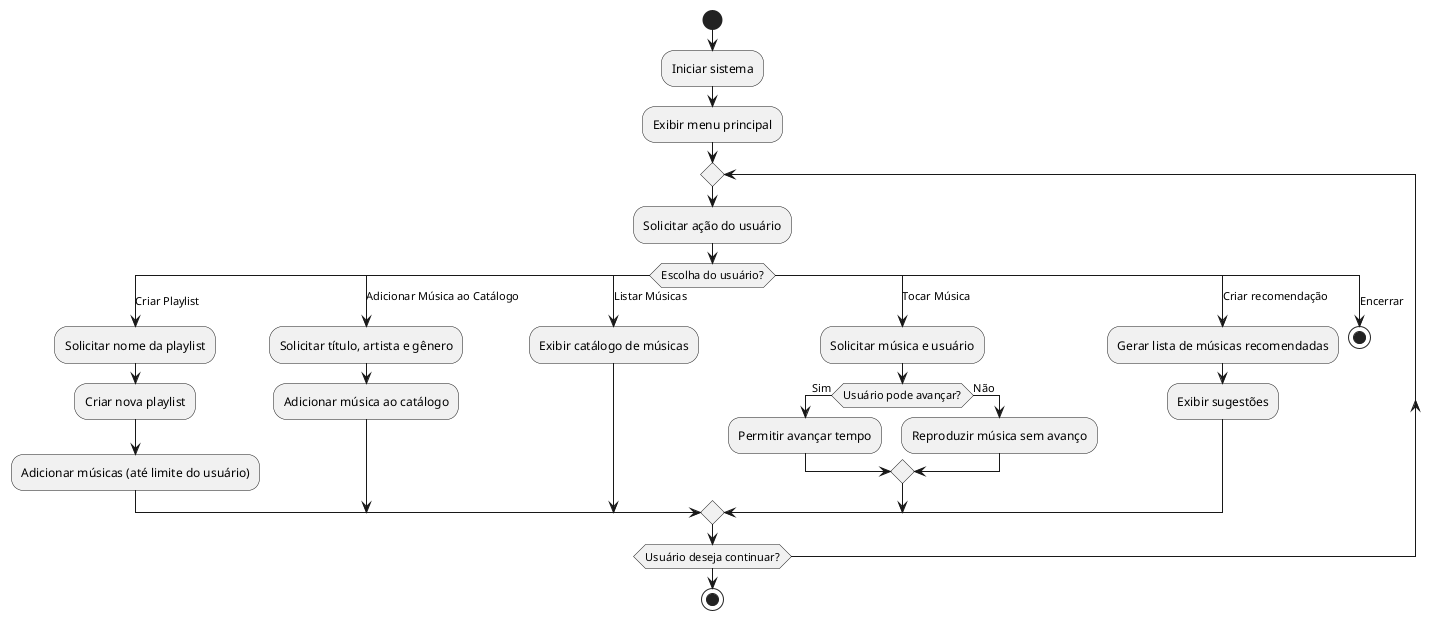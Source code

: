 @startuml
start
:Iniciar sistema;
:Exibir menu principal;
repeat
  :Solicitar ação do usuário;
  switch (Escolha do usuário?)
    case (Criar Playlist)
      :Solicitar nome da playlist;
      :Criar nova playlist;
      :Adicionar músicas (até limite do usuário);
    case (Adicionar Música ao Catálogo)
      :Solicitar título, artista e gênero;
      :Adicionar música ao catálogo;
    case (Listar Músicas)
      :Exibir catálogo de músicas;
    case (Tocar Música)
      :Solicitar música e usuário;
      if (Usuário pode avançar?) then (Sim)
        :Permitir avançar tempo;
      else (Não)
        :Reproduzir música sem avanço;
      endif
    case (Criar recomendação)
      :Gerar lista de músicas recomendadas;
      :Exibir sugestões;
    case (Encerrar)
      stop
  endswitch
repeat while (Usuário deseja continuar?)
stop
@enduml
